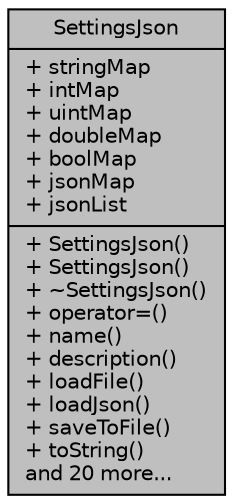 digraph "SettingsJson"
{
 // LATEX_PDF_SIZE
  edge [fontname="Helvetica",fontsize="10",labelfontname="Helvetica",labelfontsize="10"];
  node [fontname="Helvetica",fontsize="10",shape=record];
  Node1 [label="{SettingsJson\n|+ stringMap\l+ intMap\l+ uintMap\l+ doubleMap\l+ boolMap\l+ jsonMap\l+ jsonList\l|+ SettingsJson()\l+ SettingsJson()\l+ ~SettingsJson()\l+ operator=()\l+ name()\l+ description()\l+ loadFile()\l+ loadJson()\l+ saveToFile()\l+ toString()\land 20 more...\l}",height=0.2,width=0.4,color="black", fillcolor="grey75", style="filled", fontcolor="black",tooltip=" "];
}
